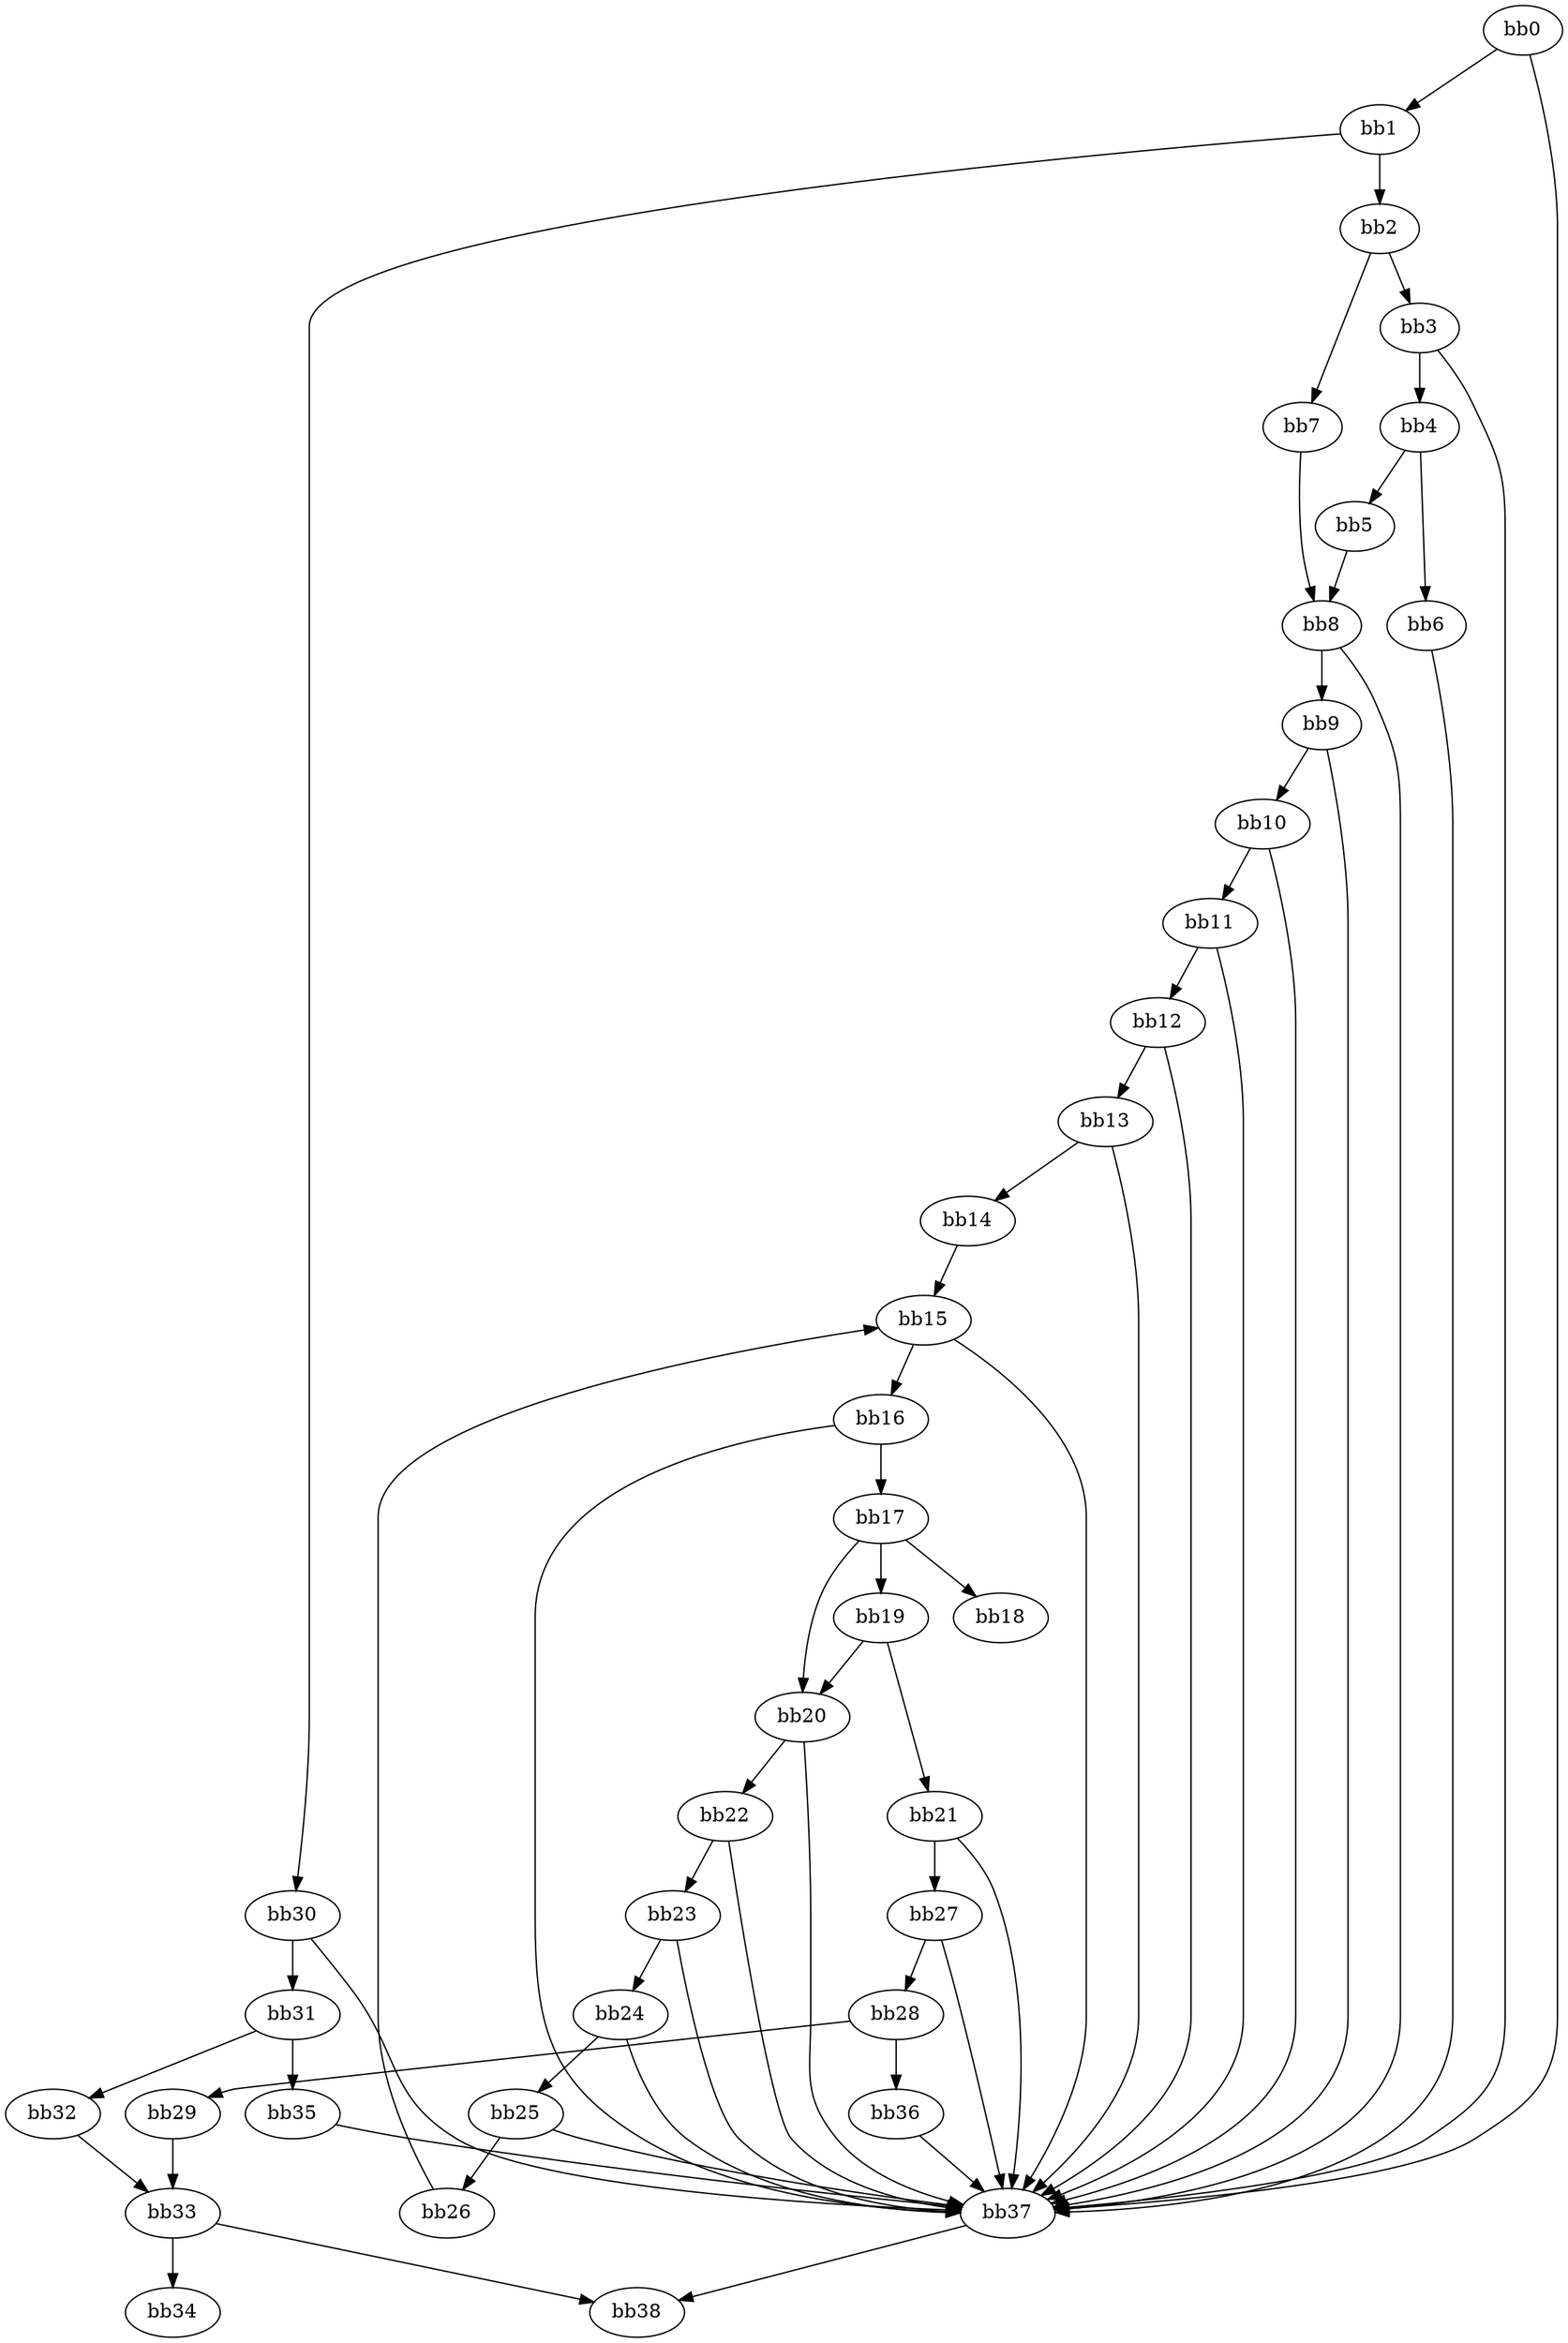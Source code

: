 digraph {
    0 [ label = "bb0\l" ]
    1 [ label = "bb1\l" ]
    2 [ label = "bb2\l" ]
    3 [ label = "bb3\l" ]
    4 [ label = "bb4\l" ]
    5 [ label = "bb5\l" ]
    6 [ label = "bb6\l" ]
    7 [ label = "bb7\l" ]
    8 [ label = "bb8\l" ]
    9 [ label = "bb9\l" ]
    10 [ label = "bb10\l" ]
    11 [ label = "bb11\l" ]
    12 [ label = "bb12\l" ]
    13 [ label = "bb13\l" ]
    14 [ label = "bb14\l" ]
    15 [ label = "bb15\l" ]
    16 [ label = "bb16\l" ]
    17 [ label = "bb17\l" ]
    18 [ label = "bb18\l" ]
    19 [ label = "bb19\l" ]
    20 [ label = "bb20\l" ]
    21 [ label = "bb21\l" ]
    22 [ label = "bb22\l" ]
    23 [ label = "bb23\l" ]
    24 [ label = "bb24\l" ]
    25 [ label = "bb25\l" ]
    26 [ label = "bb26\l" ]
    27 [ label = "bb27\l" ]
    28 [ label = "bb28\l" ]
    29 [ label = "bb29\l" ]
    30 [ label = "bb30\l" ]
    31 [ label = "bb31\l" ]
    32 [ label = "bb32\l" ]
    33 [ label = "bb33\l" ]
    34 [ label = "bb34\l" ]
    35 [ label = "bb35\l" ]
    36 [ label = "bb36\l" ]
    37 [ label = "bb37\l" ]
    38 [ label = "bb38\l" ]
    0 -> 1 [ ]
    0 -> 37 [ ]
    1 -> 2 [ ]
    1 -> 30 [ ]
    2 -> 3 [ ]
    2 -> 7 [ ]
    3 -> 4 [ ]
    3 -> 37 [ ]
    4 -> 5 [ ]
    4 -> 6 [ ]
    5 -> 8 [ ]
    6 -> 37 [ ]
    7 -> 8 [ ]
    8 -> 9 [ ]
    8 -> 37 [ ]
    9 -> 10 [ ]
    9 -> 37 [ ]
    10 -> 11 [ ]
    10 -> 37 [ ]
    11 -> 12 [ ]
    11 -> 37 [ ]
    12 -> 13 [ ]
    12 -> 37 [ ]
    13 -> 14 [ ]
    13 -> 37 [ ]
    14 -> 15 [ ]
    15 -> 16 [ ]
    15 -> 37 [ ]
    16 -> 17 [ ]
    16 -> 37 [ ]
    17 -> 18 [ ]
    17 -> 19 [ ]
    17 -> 20 [ ]
    19 -> 20 [ ]
    19 -> 21 [ ]
    20 -> 22 [ ]
    20 -> 37 [ ]
    21 -> 27 [ ]
    21 -> 37 [ ]
    22 -> 23 [ ]
    22 -> 37 [ ]
    23 -> 24 [ ]
    23 -> 37 [ ]
    24 -> 25 [ ]
    24 -> 37 [ ]
    25 -> 26 [ ]
    25 -> 37 [ ]
    26 -> 15 [ ]
    27 -> 28 [ ]
    27 -> 37 [ ]
    28 -> 29 [ ]
    28 -> 36 [ ]
    29 -> 33 [ ]
    30 -> 31 [ ]
    30 -> 37 [ ]
    31 -> 32 [ ]
    31 -> 35 [ ]
    32 -> 33 [ ]
    33 -> 34 [ ]
    33 -> 38 [ ]
    35 -> 37 [ ]
    36 -> 37 [ ]
    37 -> 38 [ ]
}

